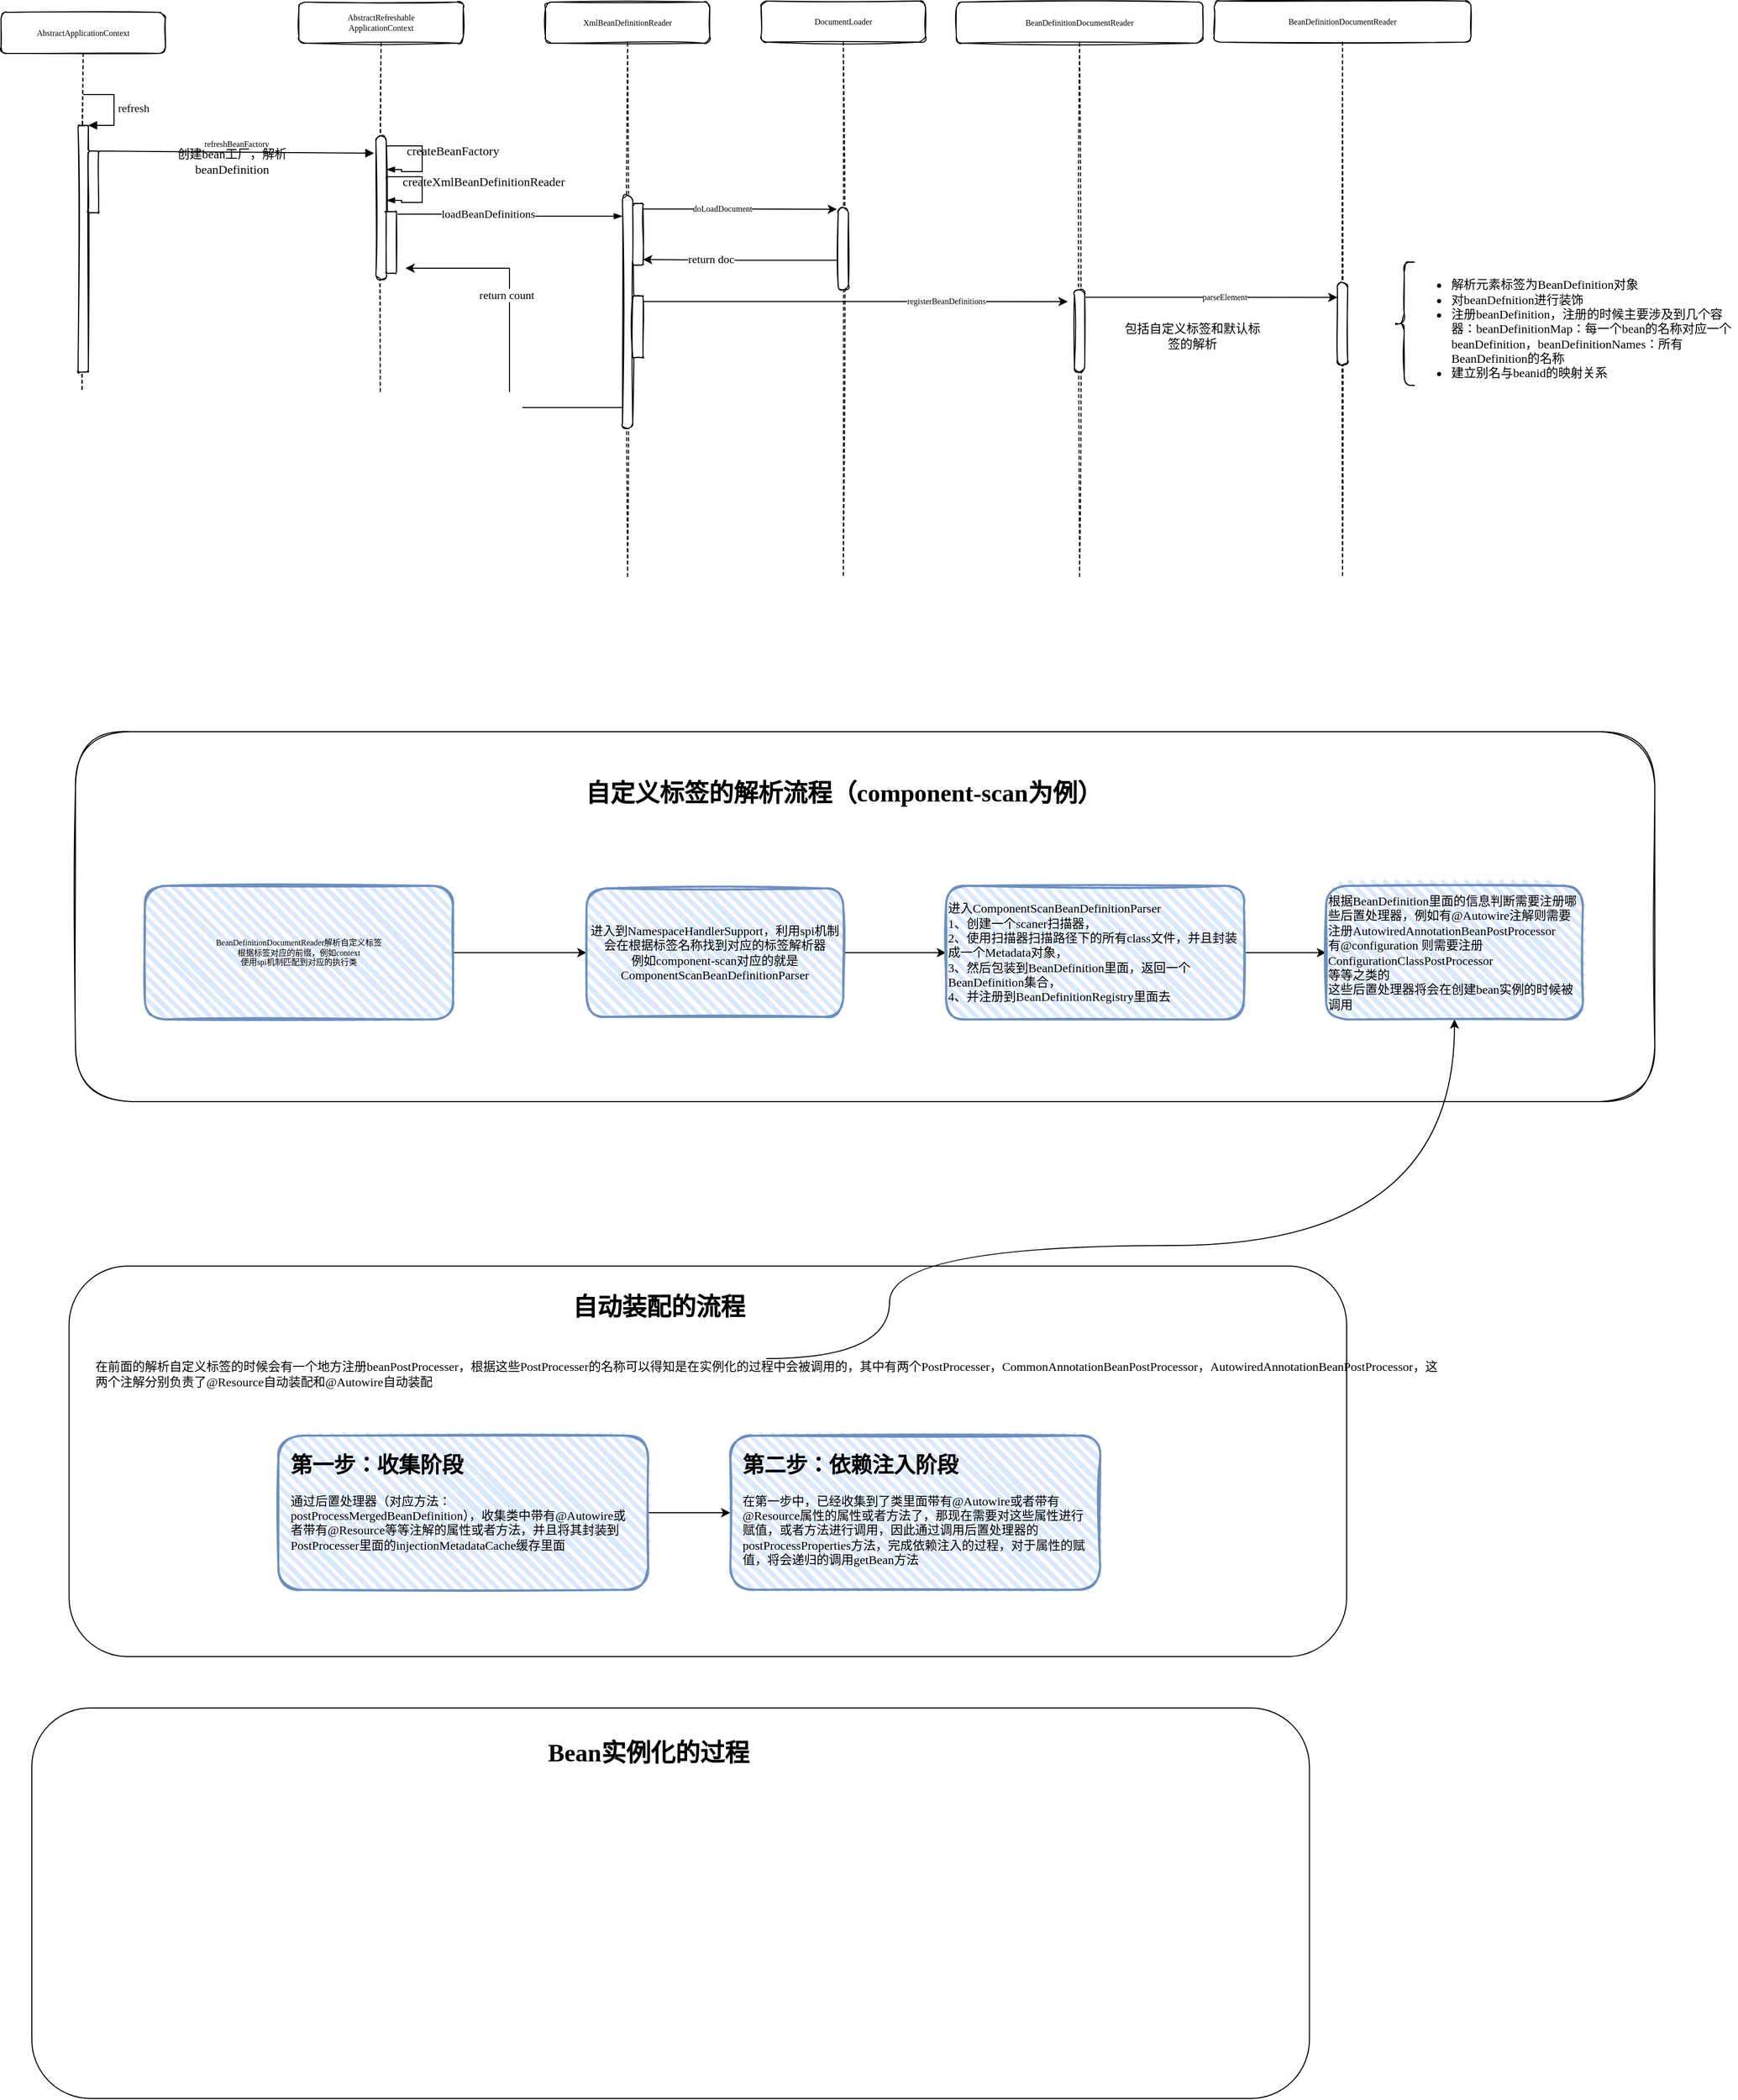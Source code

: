<mxfile version="20.1.4" type="github">
  <diagram id="qRgSkZ1m7w0oscVlsJi2" name="第 1 页">
    <mxGraphModel dx="1851" dy="1269" grid="1" gridSize="10" guides="1" tooltips="1" connect="1" arrows="1" fold="1" page="1" pageScale="1" pageWidth="827" pageHeight="1169" math="0" shadow="0">
      <root>
        <mxCell id="0" />
        <mxCell id="1" parent="0" />
        <mxCell id="kqyRtx0JfChElpCiszqf-2" value="&lt;div style=&quot;background-color: rgb(255, 255, 255); font-size: 6pt;&quot;&gt;AbstractApplicationContext&lt;/div&gt;" style="shape=umlLifeline;perimeter=lifelinePerimeter;whiteSpace=wrap;html=1;container=1;collapsible=0;recursiveResize=0;outlineConnect=0;sketch=1;rounded=1;glass=0;shadow=0;fontFamily=Comic Sans MS;" parent="1" vertex="1">
          <mxGeometry x="60" y="80" width="160" height="560" as="geometry" />
        </mxCell>
        <mxCell id="kqyRtx0JfChElpCiszqf-5" value="" style="html=1;points=[];perimeter=orthogonalPerimeter;rounded=1;shadow=0;glass=0;sketch=1;fontFamily=Comic Sans MS;" parent="kqyRtx0JfChElpCiszqf-2" vertex="1">
          <mxGeometry x="75" y="110" width="10" height="240" as="geometry" />
        </mxCell>
        <mxCell id="kqyRtx0JfChElpCiszqf-6" value="refresh" style="edgeStyle=orthogonalEdgeStyle;html=1;align=left;spacingLeft=2;endArrow=block;rounded=0;entryX=1;entryY=0;fontFamily=Comic Sans MS;" parent="kqyRtx0JfChElpCiszqf-2" target="kqyRtx0JfChElpCiszqf-5" edge="1">
          <mxGeometry relative="1" as="geometry">
            <mxPoint x="80" y="80" as="sourcePoint" />
            <Array as="points">
              <mxPoint x="110" y="80" />
              <mxPoint x="110" y="110" />
            </Array>
          </mxGeometry>
        </mxCell>
        <mxCell id="kqyRtx0JfChElpCiszqf-14" value="" style="html=1;points=[];perimeter=orthogonalPerimeter;rounded=1;shadow=0;glass=0;sketch=1;fontFamily=Comic Sans MS;" parent="kqyRtx0JfChElpCiszqf-2" vertex="1">
          <mxGeometry x="85" y="135" width="10" height="60" as="geometry" />
        </mxCell>
        <mxCell id="kqyRtx0JfChElpCiszqf-18" value="&lt;div style=&quot;background-color: rgb(255, 255, 255); font-size: 6pt;&quot;&gt;&lt;div style=&quot;font-size: 6pt;&quot;&gt;AbstractRefreshable&lt;/div&gt;&lt;div style=&quot;font-size: 6pt;&quot;&gt;ApplicationContext&lt;/div&gt;&lt;/div&gt;" style="shape=umlLifeline;perimeter=lifelinePerimeter;whiteSpace=wrap;html=1;container=1;collapsible=0;recursiveResize=0;outlineConnect=0;sketch=1;rounded=1;glass=0;shadow=0;fontFamily=Comic Sans MS;" parent="1" vertex="1">
          <mxGeometry x="350" y="70" width="160" height="560" as="geometry" />
        </mxCell>
        <mxCell id="kqyRtx0JfChElpCiszqf-24" value="" style="html=1;points=[[1,0.05,0,0,0],[1,0.1,0,0,0],[1,0.15,0,0,0],[1,0.2,0,0,0],[1,0.25,0,0,0],[1,0.3,0,0,0],[1,0.35,0,0,0],[1,0.4,0,0,0],[1,0.45,0,0,0],[1,0.5,0,0,0],[1,0.55,0,0,0],[1,0.6,0,0,0],[1,0.65,0,0,0],[1,0.7,0,0,0],[1,0.75,0,0,0],[1,0.8,0,0,0],[1,0.85,0,0,0],[1,0.9,0,0,0],[1,0.95,0,0,0]];perimeter=orthogonalPerimeter;rounded=1;shadow=0;glass=0;sketch=1;arcSize=50;fontFamily=Comic Sans MS;" parent="kqyRtx0JfChElpCiszqf-18" vertex="1">
          <mxGeometry x="75" y="130" width="10" height="140" as="geometry" />
        </mxCell>
        <mxCell id="kqyRtx0JfChElpCiszqf-30" value="" style="html=1;points=[[1,0.09,0,0,0],[1,0.18,0,0,0],[1,0.27,0,0,0],[1,0.36,0,0,0],[1,0.45,0,0,0],[1,0.55,0,0,0],[1,0.64,0,0,0],[1,0.73,0,0,0],[1,0.82,0,0,0],[1,0.91,0,0,0]];perimeter=orthogonalPerimeter;rounded=1;shadow=0;glass=0;sketch=1;fontFamily=Comic Sans MS;" parent="kqyRtx0JfChElpCiszqf-18" vertex="1">
          <mxGeometry x="85.0" y="204" width="10" height="60" as="geometry" />
        </mxCell>
        <mxCell id="kqyRtx0JfChElpCiszqf-33" style="edgeStyle=orthogonalEdgeStyle;rounded=0;orthogonalLoop=1;jettySize=auto;html=1;exitX=1;exitY=0.2;exitDx=0;exitDy=0;exitPerimeter=0;entryX=1;entryY=0.05;entryDx=0;entryDy=0;entryPerimeter=0;fontFamily=Comic Sans MS;startArrow=blockThin;startFill=1;endArrow=none;endFill=0;" parent="kqyRtx0JfChElpCiszqf-18" edge="1">
          <mxGeometry relative="1" as="geometry">
            <mxPoint x="85" y="163" as="sourcePoint" />
            <mxPoint x="85" y="142.0" as="targetPoint" />
            <Array as="points">
              <mxPoint x="100" y="163" />
              <mxPoint x="100" y="165" />
              <mxPoint x="120" y="165" />
              <mxPoint x="120" y="140" />
              <mxPoint x="85" y="140" />
            </Array>
          </mxGeometry>
        </mxCell>
        <mxCell id="kqyRtx0JfChElpCiszqf-40" style="edgeStyle=orthogonalEdgeStyle;rounded=0;orthogonalLoop=1;jettySize=auto;html=1;exitX=1;exitY=0.2;exitDx=0;exitDy=0;exitPerimeter=0;entryX=1;entryY=0.05;entryDx=0;entryDy=0;entryPerimeter=0;fontFamily=Comic Sans MS;startArrow=blockThin;startFill=1;endArrow=none;endFill=0;" parent="kqyRtx0JfChElpCiszqf-18" edge="1">
          <mxGeometry relative="1" as="geometry">
            <mxPoint x="85" y="192.98" as="sourcePoint" />
            <mxPoint x="85" y="171.98" as="targetPoint" />
            <Array as="points">
              <mxPoint x="100" y="192.98" />
              <mxPoint x="100" y="194.98" />
              <mxPoint x="120" y="194.98" />
              <mxPoint x="120" y="169.98" />
              <mxPoint x="85" y="169.98" />
            </Array>
          </mxGeometry>
        </mxCell>
        <mxCell id="kqyRtx0JfChElpCiszqf-15" value="&lt;div style=&quot;font-size: 6pt;&quot;&gt;refreshBeanFactory&lt;/div&gt;" style="html=1;verticalAlign=bottom;endArrow=none;entryX=1;entryY=0;rounded=0;endFill=0;startArrow=block;startFill=1;fontFamily=Comic Sans MS;exitX=-0.175;exitY=0.122;exitDx=0;exitDy=0;exitPerimeter=0;" parent="1" source="kqyRtx0JfChElpCiszqf-24" target="kqyRtx0JfChElpCiszqf-14" edge="1">
          <mxGeometry relative="1" as="geometry">
            <mxPoint x="420" y="210" as="sourcePoint" />
          </mxGeometry>
        </mxCell>
        <mxCell id="kqyRtx0JfChElpCiszqf-25" value="创建bean工厂，解析beanDefinition" style="text;html=1;strokeColor=none;fillColor=none;align=center;verticalAlign=middle;whiteSpace=wrap;rounded=0;shadow=0;glass=0;sketch=1;fontFamily=Comic Sans MS;" parent="1" vertex="1">
          <mxGeometry x="220" y="210" width="130" height="30" as="geometry" />
        </mxCell>
        <mxCell id="kqyRtx0JfChElpCiszqf-26" value="&lt;div style=&quot;background-color: rgb(255, 255, 255); font-size: 6pt;&quot;&gt;&lt;div style=&quot;font-size: 6pt;&quot;&gt;XmlBeanDefinitionReader&lt;/div&gt;&lt;/div&gt;" style="shape=umlLifeline;perimeter=lifelinePerimeter;whiteSpace=wrap;html=1;container=1;collapsible=0;recursiveResize=0;outlineConnect=0;sketch=1;rounded=1;glass=0;shadow=0;fontFamily=Comic Sans MS;" parent="1" vertex="1">
          <mxGeometry x="590" y="70" width="160" height="560" as="geometry" />
        </mxCell>
        <mxCell id="kqyRtx0JfChElpCiszqf-27" value="" style="html=1;points=[[0,0.09,0,0,0],[0,0.18,0,0,0],[0,0.27,0,0,0],[0,0.36,0,0,0],[0,0.45,0,0,0],[0,0.55,0,0,0],[0,0.64,0,0,0],[0,0.73,0,0,0],[0,0.82,0,0,0],[0,0.91,0,0,0],[1,0.06,0,0,0],[1,0.13,0,0,0],[1,0.19,0,0,0],[1,0.25,0,0,0],[1,0.31,0,0,0],[1,0.38,0,0,0],[1,0.44,0,0,0],[1,0.5,0,0,0],[1,0.56,0,0,0],[1,0.63,0,0,0],[1,0.69,0,0,0],[1,0.75,0,0,0],[1,0.81,0,0,0],[1,0.88,0,0,0],[1,0.94,0,0,0]];perimeter=orthogonalPerimeter;rounded=1;shadow=0;glass=0;sketch=1;arcSize=50;fontFamily=Comic Sans MS;" parent="kqyRtx0JfChElpCiszqf-26" vertex="1">
          <mxGeometry x="75" y="188" width="10" height="227" as="geometry" />
        </mxCell>
        <mxCell id="kqyRtx0JfChElpCiszqf-47" value="" style="html=1;points=[[1,0.09,0,0,0],[1,0.18,0,0,0],[1,0.27,0,0,0],[1,0.36,0,0,0],[1,0.45,0,0,0],[1,0.55,0,0,0],[1,0.64,0,0,0],[1,0.73,0,0,0],[1,0.82,0,0,0],[1,0.91,0,0,0]];perimeter=orthogonalPerimeter;rounded=1;shadow=0;glass=0;sketch=1;fontFamily=Comic Sans MS;" parent="kqyRtx0JfChElpCiszqf-26" vertex="1">
          <mxGeometry x="85.0" y="196" width="10" height="60" as="geometry" />
        </mxCell>
        <mxCell id="kqyRtx0JfChElpCiszqf-49" value="" style="html=1;points=[[1,0.09,0,0,0],[1,0.18,0,0,0],[1,0.27,0,0,0],[1,0.36,0,0,0],[1,0.45,0,0,0],[1,0.55,0,0,0],[1,0.64,0,0,0],[1,0.73,0,0,0],[1,0.82,0,0,0],[1,0.91,0,0,0]];perimeter=orthogonalPerimeter;rounded=1;shadow=0;glass=0;sketch=1;fontFamily=Comic Sans MS;" parent="kqyRtx0JfChElpCiszqf-26" vertex="1">
          <mxGeometry x="85.0" y="286" width="10" height="60" as="geometry" />
        </mxCell>
        <mxCell id="kqyRtx0JfChElpCiszqf-34" value="createXmlBeanDefinitionReader" style="text;html=1;strokeColor=none;fillColor=none;align=center;verticalAlign=middle;whiteSpace=wrap;rounded=0;shadow=0;glass=0;sketch=1;fontFamily=Comic Sans MS;" parent="1" vertex="1">
          <mxGeometry x="500" y="230" width="60" height="30" as="geometry" />
        </mxCell>
        <mxCell id="kqyRtx0JfChElpCiszqf-37" style="edgeStyle=orthogonalEdgeStyle;rounded=0;orthogonalLoop=1;jettySize=auto;html=1;exitX=0;exitY=0.09;exitDx=0;exitDy=0;exitPerimeter=0;entryX=1.094;entryY=0.039;entryDx=0;entryDy=0;entryPerimeter=0;fontFamily=Comic Sans MS;startArrow=blockThin;startFill=1;endArrow=none;endFill=0;" parent="1" source="kqyRtx0JfChElpCiszqf-27" target="kqyRtx0JfChElpCiszqf-30" edge="1">
          <mxGeometry relative="1" as="geometry" />
        </mxCell>
        <mxCell id="kqyRtx0JfChElpCiszqf-39" value="loadBeanDefinitions" style="edgeLabel;html=1;align=center;verticalAlign=middle;resizable=0;points=[];fontFamily=Comic Sans MS;" parent="kqyRtx0JfChElpCiszqf-37" vertex="1" connectable="0">
          <mxGeometry x="0.203" y="-1" relative="1" as="geometry">
            <mxPoint as="offset" />
          </mxGeometry>
        </mxCell>
        <mxCell id="kqyRtx0JfChElpCiszqf-41" value="createBeanFactory" style="text;html=1;strokeColor=none;fillColor=none;align=center;verticalAlign=middle;whiteSpace=wrap;rounded=0;shadow=0;glass=0;sketch=1;fontFamily=Comic Sans MS;" parent="1" vertex="1">
          <mxGeometry x="470" y="200" width="60" height="30" as="geometry" />
        </mxCell>
        <mxCell id="kqyRtx0JfChElpCiszqf-42" value="&lt;div style=&quot;background-color: rgb(255, 255, 255); font-size: 6pt;&quot;&gt;&lt;div style=&quot;font-size: 6pt;&quot;&gt;DocumentLoader&lt;/div&gt;&lt;/div&gt;" style="shape=umlLifeline;perimeter=lifelinePerimeter;whiteSpace=wrap;html=1;container=1;collapsible=0;recursiveResize=0;outlineConnect=0;sketch=1;rounded=1;glass=0;shadow=0;fontFamily=Comic Sans MS;" parent="1" vertex="1">
          <mxGeometry x="800" y="69" width="160" height="560" as="geometry" />
        </mxCell>
        <mxCell id="kqyRtx0JfChElpCiszqf-43" value="" style="html=1;points=[[0,0.09,0,0,0],[0,0.18,0,0,0],[0,0.27,0,0,0],[0,0.36,0,0,0],[0,0.45,0,0,0],[0,0.55,0,0,0],[0,0.64,0,0,0],[0,0.73,0,0,0],[0,0.82,0,0,0],[0,0.91,0,0,0]];perimeter=orthogonalPerimeter;rounded=1;shadow=0;glass=0;sketch=1;arcSize=50;fontFamily=Comic Sans MS;" parent="kqyRtx0JfChElpCiszqf-42" vertex="1">
          <mxGeometry x="75" y="201" width="10" height="80" as="geometry" />
        </mxCell>
        <mxCell id="kqyRtx0JfChElpCiszqf-44" value="&lt;div style=&quot;background-color: rgb(255, 255, 255); font-size: 6pt;&quot;&gt;&lt;div style=&quot;font-size: 6pt;&quot;&gt;BeanDefinitionDocumentReader&lt;/div&gt;&lt;/div&gt;" style="shape=umlLifeline;perimeter=lifelinePerimeter;whiteSpace=wrap;html=1;container=1;collapsible=0;recursiveResize=0;outlineConnect=0;sketch=1;rounded=1;glass=0;shadow=0;fontFamily=Comic Sans MS;" parent="1" vertex="1">
          <mxGeometry x="990" y="70" width="240" height="559" as="geometry" />
        </mxCell>
        <mxCell id="kqyRtx0JfChElpCiszqf-45" value="" style="html=1;points=[[0,0.09,0,0,0],[0,0.17,0,0,0],[0,0.28,0,0,0],[0,0.36,0,0,0],[0,0.45,0,0,0],[0,0.55,0,0,0],[0,0.64,0,0,0],[0,0.72,0,0,0],[0,0.82,0,0,0],[0,0.91,0,0,0],[1,0.09,0,0,0],[1,0.18,0,0,0],[1,0.27,0,0,0],[1,0.36,0,0,0],[1,0.45,0,0,0],[1,0.55,0,0,0],[1,0.64,0,0,0],[1,0.73,0,0,0],[1,0.82,0,0,0],[1,0.91,0,0,0]];perimeter=orthogonalPerimeter;rounded=1;shadow=0;glass=0;sketch=1;arcSize=50;fontFamily=Comic Sans MS;" parent="kqyRtx0JfChElpCiszqf-44" vertex="1">
          <mxGeometry x="115" y="280" width="10" height="80" as="geometry" />
        </mxCell>
        <mxCell id="kqyRtx0JfChElpCiszqf-48" style="edgeStyle=orthogonalEdgeStyle;rounded=0;orthogonalLoop=1;jettySize=auto;html=1;exitX=1;exitY=0.09;exitDx=0;exitDy=0;exitPerimeter=0;entryX=-0.123;entryY=0.02;entryDx=0;entryDy=0;entryPerimeter=0;fontFamily=Comic Sans MS;startArrow=none;startFill=0;endArrow=classic;endFill=1;" parent="1" source="kqyRtx0JfChElpCiszqf-47" target="kqyRtx0JfChElpCiszqf-43" edge="1">
          <mxGeometry relative="1" as="geometry" />
        </mxCell>
        <mxCell id="kqyRtx0JfChElpCiszqf-51" value="&lt;div style=&quot;font-size: 6pt;&quot;&gt;doLoadDocument&lt;/div&gt;" style="edgeLabel;html=1;align=center;verticalAlign=middle;resizable=0;points=[];fontFamily=Comic Sans MS;" parent="kqyRtx0JfChElpCiszqf-48" vertex="1" connectable="0">
          <mxGeometry x="-0.187" y="1" relative="1" as="geometry">
            <mxPoint as="offset" />
          </mxGeometry>
        </mxCell>
        <mxCell id="kqyRtx0JfChElpCiszqf-50" style="edgeStyle=orthogonalEdgeStyle;rounded=0;orthogonalLoop=1;jettySize=auto;html=1;exitX=1;exitY=0.09;exitDx=0;exitDy=0;exitPerimeter=0;entryX=-0.654;entryY=0.144;entryDx=0;entryDy=0;entryPerimeter=0;fontFamily=Comic Sans MS;startArrow=none;startFill=0;endArrow=classic;endFill=1;" parent="1" source="kqyRtx0JfChElpCiszqf-49" target="kqyRtx0JfChElpCiszqf-45" edge="1">
          <mxGeometry relative="1" as="geometry" />
        </mxCell>
        <mxCell id="kqyRtx0JfChElpCiszqf-54" value="&lt;div style=&quot;font-size: 6pt;&quot;&gt;registerBeanDefinitions&lt;/div&gt;" style="edgeLabel;html=1;align=center;verticalAlign=middle;resizable=0;points=[];fontFamily=Comic Sans MS;" parent="kqyRtx0JfChElpCiszqf-50" vertex="1" connectable="0">
          <mxGeometry x="-0.263" y="-1" relative="1" as="geometry">
            <mxPoint x="142" y="-2" as="offset" />
          </mxGeometry>
        </mxCell>
        <mxCell id="kqyRtx0JfChElpCiszqf-52" style="edgeStyle=orthogonalEdgeStyle;rounded=0;orthogonalLoop=1;jettySize=auto;html=1;exitX=0;exitY=0.64;exitDx=0;exitDy=0;exitPerimeter=0;entryX=1;entryY=0.91;entryDx=0;entryDy=0;entryPerimeter=0;fontFamily=Comic Sans MS;startArrow=none;startFill=0;endArrow=classic;endFill=1;" parent="1" source="kqyRtx0JfChElpCiszqf-43" target="kqyRtx0JfChElpCiszqf-47" edge="1">
          <mxGeometry relative="1" as="geometry" />
        </mxCell>
        <mxCell id="kqyRtx0JfChElpCiszqf-53" value="return doc" style="edgeLabel;html=1;align=center;verticalAlign=middle;resizable=0;points=[];fontFamily=Comic Sans MS;" parent="kqyRtx0JfChElpCiszqf-52" vertex="1" connectable="0">
          <mxGeometry x="0.312" y="-1" relative="1" as="geometry">
            <mxPoint as="offset" />
          </mxGeometry>
        </mxCell>
        <mxCell id="kqyRtx0JfChElpCiszqf-56" value="&lt;div style=&quot;background-color: rgb(255, 255, 255); font-size: 6pt;&quot;&gt;&lt;div style=&quot;font-size: 6pt;&quot;&gt;BeanDefinitionDocumentReader&lt;/div&gt;&lt;/div&gt;" style="shape=umlLifeline;perimeter=lifelinePerimeter;whiteSpace=wrap;html=1;container=1;collapsible=0;recursiveResize=0;outlineConnect=0;sketch=1;rounded=1;glass=0;shadow=0;fontFamily=Comic Sans MS;" parent="1" vertex="1">
          <mxGeometry x="1241" y="69" width="250" height="559" as="geometry" />
        </mxCell>
        <mxCell id="kqyRtx0JfChElpCiszqf-57" value="" style="html=1;points=[[0,0.09,0,0,0],[0,0.18,0,0,0],[0,0.27,0,0,0],[0,0.36,0,0,0],[0,0.45,0,0,0],[0,0.55,0,0,0],[0,0.64,0,0,0],[0,0.73,0,0,0],[0,0.82,0,0,0],[0,0.91,0,0,0]];perimeter=orthogonalPerimeter;rounded=1;shadow=0;glass=0;sketch=1;arcSize=50;fontFamily=Comic Sans MS;" parent="kqyRtx0JfChElpCiszqf-56" vertex="1">
          <mxGeometry x="120" y="274" width="10" height="80" as="geometry" />
        </mxCell>
        <mxCell id="kqyRtx0JfChElpCiszqf-62" value="" style="shape=curlyBracket;whiteSpace=wrap;html=1;rounded=1;shadow=0;glass=0;sketch=1;fontFamily=Comic Sans MS;" parent="kqyRtx0JfChElpCiszqf-56" vertex="1">
          <mxGeometry x="175" y="254" width="20" height="120" as="geometry" />
        </mxCell>
        <mxCell id="kqyRtx0JfChElpCiszqf-58" style="edgeStyle=orthogonalEdgeStyle;rounded=0;orthogonalLoop=1;jettySize=auto;html=1;exitX=1;exitY=0.09;exitDx=0;exitDy=0;exitPerimeter=0;entryX=0;entryY=0.18;entryDx=0;entryDy=0;entryPerimeter=0;fontFamily=Comic Sans MS;startArrow=none;startFill=0;endArrow=classic;endFill=1;" parent="1" source="kqyRtx0JfChElpCiszqf-45" target="kqyRtx0JfChElpCiszqf-57" edge="1">
          <mxGeometry relative="1" as="geometry" />
        </mxCell>
        <mxCell id="kqyRtx0JfChElpCiszqf-59" value="&lt;div style=&quot;font-size: 6pt;&quot;&gt;parseElement&lt;/div&gt;" style="edgeLabel;html=1;align=center;verticalAlign=middle;resizable=0;points=[];fontFamily=Comic Sans MS;" parent="kqyRtx0JfChElpCiszqf-58" vertex="1" connectable="0">
          <mxGeometry x="0.106" y="1" relative="1" as="geometry">
            <mxPoint as="offset" />
          </mxGeometry>
        </mxCell>
        <mxCell id="kqyRtx0JfChElpCiszqf-60" style="edgeStyle=orthogonalEdgeStyle;rounded=0;orthogonalLoop=1;jettySize=auto;html=1;exitX=0;exitY=0.91;exitDx=0;exitDy=0;exitPerimeter=0;entryX=1.874;entryY=0.916;entryDx=0;entryDy=0;entryPerimeter=0;fontFamily=Comic Sans MS;startArrow=none;startFill=0;endArrow=classic;endFill=1;" parent="1" source="kqyRtx0JfChElpCiszqf-27" target="kqyRtx0JfChElpCiszqf-30" edge="1">
          <mxGeometry relative="1" as="geometry" />
        </mxCell>
        <mxCell id="kqyRtx0JfChElpCiszqf-61" value="return count" style="edgeLabel;html=1;align=center;verticalAlign=middle;resizable=0;points=[];fontFamily=Comic Sans MS;" parent="kqyRtx0JfChElpCiszqf-60" vertex="1" connectable="0">
          <mxGeometry x="0.267" y="3" relative="1" as="geometry">
            <mxPoint as="offset" />
          </mxGeometry>
        </mxCell>
        <mxCell id="kqyRtx0JfChElpCiszqf-63" value="&lt;ul&gt;&lt;li&gt;解析元素标签为BeanDefinition对象&lt;/li&gt;&lt;li&gt;对beanDefnition进行装饰&lt;/li&gt;&lt;li&gt;注册beanDefinition，注册的时候主要涉及到几个容器：beanDefinitionMap：每一个bean的名称对应一个beanDefinition，beanDefinitionNames：所有BeanDefinition的名称&lt;/li&gt;&lt;li&gt;建立别名与beanid的映射关系&lt;/li&gt;&lt;/ul&gt;" style="text;strokeColor=none;fillColor=none;html=1;whiteSpace=wrap;verticalAlign=middle;overflow=hidden;rounded=1;shadow=0;glass=0;sketch=1;fontFamily=Comic Sans MS;" parent="1" vertex="1">
          <mxGeometry x="1430" y="313" width="320" height="150" as="geometry" />
        </mxCell>
        <mxCell id="kqyRtx0JfChElpCiszqf-65" value="包括自定义标签和默认标签的解析" style="text;html=1;strokeColor=none;fillColor=none;align=center;verticalAlign=middle;whiteSpace=wrap;rounded=0;shadow=0;glass=0;sketch=1;fontFamily=Comic Sans MS;" parent="1" vertex="1">
          <mxGeometry x="1150" y="380" width="140" height="30" as="geometry" />
        </mxCell>
        <mxCell id="kqyRtx0JfChElpCiszqf-67" value="" style="rounded=1;whiteSpace=wrap;html=1;shadow=0;glass=0;sketch=1;fontFamily=Comic Sans MS;" parent="1" vertex="1">
          <mxGeometry x="132.5" y="780" width="1537.5" height="360" as="geometry" />
        </mxCell>
        <mxCell id="kqyRtx0JfChElpCiszqf-68" value="自定义标签的解析流程（component-scan为例）" style="text;strokeColor=none;fillColor=none;html=1;fontSize=24;fontStyle=1;verticalAlign=middle;align=center;rounded=1;shadow=0;glass=0;sketch=1;fontFamily=Comic Sans MS;" parent="1" vertex="1">
          <mxGeometry x="620" y="820" width="520" height="40" as="geometry" />
        </mxCell>
        <mxCell id="kqyRtx0JfChElpCiszqf-72" value="" style="edgeStyle=orthogonalEdgeStyle;rounded=0;orthogonalLoop=1;jettySize=auto;html=1;fontFamily=Comic Sans MS;startArrow=none;startFill=0;endArrow=classic;endFill=1;" parent="1" source="kqyRtx0JfChElpCiszqf-70" target="kqyRtx0JfChElpCiszqf-71" edge="1">
          <mxGeometry relative="1" as="geometry" />
        </mxCell>
        <mxCell id="kqyRtx0JfChElpCiszqf-70" value="&lt;div style=&quot;font-size: 6pt;&quot;&gt;BeanDefinitionDocumentReader解析自定义标签&lt;/div&gt;&lt;div style=&quot;font-size: 6pt;&quot;&gt;根据标签对应的前缀，例如context&lt;/div&gt;&lt;div style=&quot;font-size: 6pt;&quot;&gt;使用spi机制匹配到对应的执行类&lt;/div&gt;" style="rounded=1;whiteSpace=wrap;html=1;strokeWidth=2;fillWeight=4;hachureGap=8;hachureAngle=45;fillColor=#dae8fc;sketch=1;shadow=0;glass=0;fontFamily=Comic Sans MS;strokeColor=#6c8ebf;" parent="1" vertex="1">
          <mxGeometry x="200" y="930" width="300" height="130" as="geometry" />
        </mxCell>
        <mxCell id="kqyRtx0JfChElpCiszqf-74" value="" style="edgeStyle=orthogonalEdgeStyle;rounded=0;orthogonalLoop=1;jettySize=auto;html=1;fontFamily=Comic Sans MS;startArrow=none;startFill=0;endArrow=classic;endFill=1;" parent="1" source="kqyRtx0JfChElpCiszqf-71" target="kqyRtx0JfChElpCiszqf-73" edge="1">
          <mxGeometry relative="1" as="geometry" />
        </mxCell>
        <mxCell id="kqyRtx0JfChElpCiszqf-71" value="进入到NamespaceHandlerSupport，利用spi机制会在根据标签名称找到对应的标签解析器&lt;br&gt;例如component-scan对应的就是ComponentScanBeanDefinitionParser" style="whiteSpace=wrap;html=1;fontFamily=Comic Sans MS;fillColor=#dae8fc;strokeColor=#6c8ebf;rounded=1;strokeWidth=2;fillWeight=4;hachureGap=8;hachureAngle=45;sketch=1;shadow=0;glass=0;" parent="1" vertex="1">
          <mxGeometry x="630" y="932.5" width="250" height="125" as="geometry" />
        </mxCell>
        <mxCell id="kqyRtx0JfChElpCiszqf-77" value="" style="edgeStyle=orthogonalEdgeStyle;rounded=0;orthogonalLoop=1;jettySize=auto;html=1;fontFamily=Comic Sans MS;startArrow=none;startFill=0;endArrow=classic;endFill=1;" parent="1" source="kqyRtx0JfChElpCiszqf-73" target="kqyRtx0JfChElpCiszqf-76" edge="1">
          <mxGeometry relative="1" as="geometry" />
        </mxCell>
        <mxCell id="kqyRtx0JfChElpCiszqf-73" value="进入ComponentScanBeanDefinitionParser&lt;br&gt;1、创建一个scaner扫描器，&lt;br&gt;2、使用扫描器扫描路径下的所有class文件，并且封装成一个Metadata对象，&lt;br&gt;3、然后包装到BeanDefinition里面，返回一个BeanDefinition集合，&lt;br&gt;&lt;div style=&quot;&quot;&gt;&lt;span style=&quot;background-color: initial;&quot;&gt;4、并注册到BeanDefinitionRegistry里面去&lt;/span&gt;&lt;/div&gt;" style="whiteSpace=wrap;html=1;fontFamily=Comic Sans MS;fillColor=#dae8fc;strokeColor=#6c8ebf;rounded=1;strokeWidth=2;fillWeight=4;hachureGap=8;hachureAngle=45;sketch=1;shadow=0;glass=0;align=left;" parent="1" vertex="1">
          <mxGeometry x="980" y="930" width="290" height="130" as="geometry" />
        </mxCell>
        <mxCell id="kqyRtx0JfChElpCiszqf-76" value="根据BeanDefinition里面的信息判断需要注册哪些后置处理器，例如有@Autowire注解则需要注册AutowiredAnnotationBeanPostProcessor&lt;br&gt;有@configuration 则需要注册ConfigurationClassPostProcessor&lt;br&gt;等等之类的&lt;br&gt;这些后置处理器将会在创建bean实例的时候被调用" style="whiteSpace=wrap;html=1;fontFamily=Comic Sans MS;align=left;fillColor=#dae8fc;strokeColor=#6c8ebf;rounded=1;strokeWidth=2;fillWeight=4;hachureGap=8;hachureAngle=45;sketch=1;shadow=0;glass=0;" parent="1" vertex="1">
          <mxGeometry x="1350" y="930" width="250" height="130" as="geometry" />
        </mxCell>
        <mxCell id="1ompkj2hWSB-YoC1AE3v-1" value="" style="rounded=1;whiteSpace=wrap;html=1;fontFamily=Comic Sans MS;align=left;verticalAlign=top;" vertex="1" parent="1">
          <mxGeometry x="126.25" y="1300" width="1243.75" height="380" as="geometry" />
        </mxCell>
        <mxCell id="1ompkj2hWSB-YoC1AE3v-2" value="自动装配的流程" style="text;strokeColor=none;fillColor=none;html=1;fontSize=24;fontStyle=1;verticalAlign=middle;align=center;fontFamily=Comic Sans MS;" vertex="1" parent="1">
          <mxGeometry x="650" y="1320" width="100" height="40" as="geometry" />
        </mxCell>
        <mxCell id="1ompkj2hWSB-YoC1AE3v-4" style="edgeStyle=orthogonalEdgeStyle;rounded=0;orthogonalLoop=1;jettySize=auto;html=1;exitX=0.5;exitY=0;exitDx=0;exitDy=0;fontFamily=Comic Sans MS;curved=1;" edge="1" parent="1" source="1ompkj2hWSB-YoC1AE3v-3" target="kqyRtx0JfChElpCiszqf-76">
          <mxGeometry relative="1" as="geometry">
            <Array as="points">
              <mxPoint x="925" y="1280" />
              <mxPoint x="1475" y="1280" />
            </Array>
          </mxGeometry>
        </mxCell>
        <mxCell id="1ompkj2hWSB-YoC1AE3v-3" value="在前面的解析自定义标签的时候会有一个地方注册beanPostProcesser，根据这些PostProcesser的名称可以得知是在实例化的过程中会被调用的，其中有两个PostProcesser，CommonAnnotationBeanPostProcessor，AutowiredAnnotationBeanPostProcessor，这两个注解分别负责了@Resource自动装配和@Autowire自动装配" style="text;html=1;strokeColor=none;fillColor=none;align=left;verticalAlign=middle;whiteSpace=wrap;rounded=0;fontFamily=Comic Sans MS;" vertex="1" parent="1">
          <mxGeometry x="150" y="1390" width="1310" height="30" as="geometry" />
        </mxCell>
        <mxCell id="1ompkj2hWSB-YoC1AE3v-8" value="" style="edgeStyle=orthogonalEdgeStyle;curved=1;rounded=0;orthogonalLoop=1;jettySize=auto;html=1;fontFamily=Comic Sans MS;fontSize=21;" edge="1" parent="1" source="1ompkj2hWSB-YoC1AE3v-6" target="1ompkj2hWSB-YoC1AE3v-7">
          <mxGeometry relative="1" as="geometry" />
        </mxCell>
        <mxCell id="1ompkj2hWSB-YoC1AE3v-6" value="&lt;b&gt;&lt;font style=&quot;font-size: 21px;&quot;&gt;第一步：收集阶段&lt;br&gt;&lt;/font&gt;&lt;/b&gt;&lt;br&gt;通过后置处理器（对应方法：postProcessMergedBeanDefinition），收集类中带有@Autowire或者带有@Resource等等注解的属性或者方法，并且将其封装到PostProcesser里面的injectionMetadataCache缓存里面" style="rounded=1;whiteSpace=wrap;html=1;strokeWidth=2;fillWeight=4;hachureGap=8;hachureAngle=45;fillColor=#dae8fc;sketch=1;fontFamily=Comic Sans MS;strokeColor=#6c8ebf;align=left;verticalAlign=top;spacing=12;" vertex="1" parent="1">
          <mxGeometry x="330" y="1465" width="360" height="150" as="geometry" />
        </mxCell>
        <mxCell id="1ompkj2hWSB-YoC1AE3v-7" value="&lt;b&gt;&lt;font style=&quot;font-size: 21px;&quot;&gt;第二步：依赖注入阶段&lt;br&gt;&lt;/font&gt;&lt;/b&gt;&lt;br&gt;在第一步中，已经收集到了类里面带有@Autowire或者带有@Resource属性的属性或者方法了，那现在需要对这些属性进行赋值，或者方法进行调用，因此通过调用后置处理器的postProcessProperties方法，完成依赖注入的过程，对于属性的赋值，将会递归的调用getBean方法" style="rounded=1;whiteSpace=wrap;html=1;strokeWidth=2;fillWeight=4;hachureGap=8;hachureAngle=45;fillColor=#dae8fc;sketch=1;fontFamily=Comic Sans MS;strokeColor=#6c8ebf;align=left;verticalAlign=top;spacing=12;" vertex="1" parent="1">
          <mxGeometry x="770" y="1465" width="360" height="150" as="geometry" />
        </mxCell>
        <mxCell id="1ompkj2hWSB-YoC1AE3v-10" value="" style="rounded=1;whiteSpace=wrap;html=1;fontFamily=Comic Sans MS;align=left;verticalAlign=top;" vertex="1" parent="1">
          <mxGeometry x="90" y="1730" width="1243.75" height="380" as="geometry" />
        </mxCell>
        <mxCell id="1ompkj2hWSB-YoC1AE3v-11" value="Bean实例化的过程" style="text;strokeColor=none;fillColor=none;html=1;fontSize=24;fontStyle=1;verticalAlign=middle;align=center;fontFamily=Comic Sans MS;" vertex="1" parent="1">
          <mxGeometry x="640" y="1754" width="100" height="40" as="geometry" />
        </mxCell>
      </root>
    </mxGraphModel>
  </diagram>
</mxfile>
